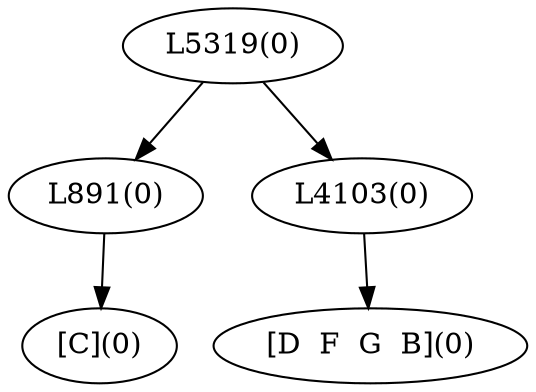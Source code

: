 digraph sample{
"L891(0)"->"[C](0)"
"L4103(0)"->"[D  F  G  B](0)"
"L5319(0)"->"L891(0)"
"L5319(0)"->"L4103(0)"
{rank = min; "L5319(0)"}
{rank = same; "L891(0)"; "L4103(0)";}
{rank = max; "[C](0)"; "[D  F  G  B](0)";}
}